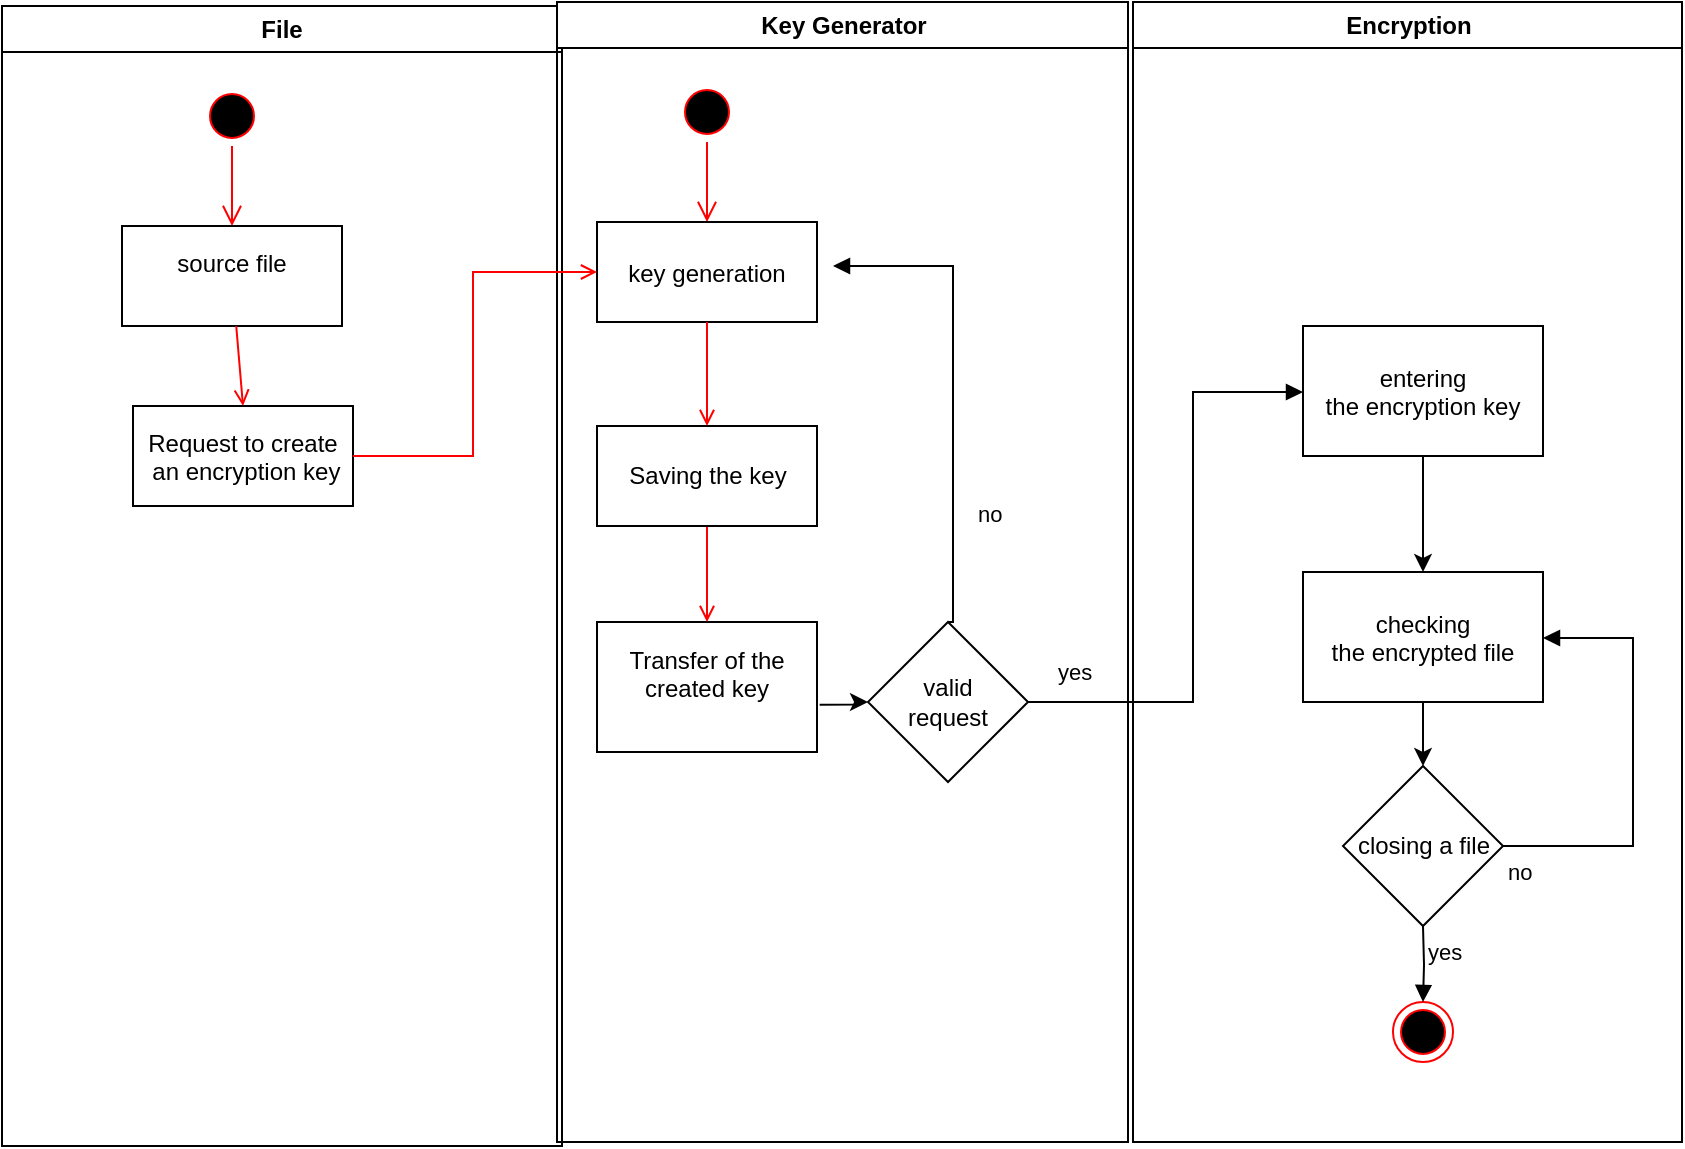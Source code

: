 <mxfile version="22.1.4" type="github">
  <diagram id="C5RBs43oDa-KdzZeNtuy" name="Page-1">
    <mxGraphModel dx="954" dy="671" grid="1" gridSize="10" guides="1" tooltips="1" connect="1" arrows="1" fold="1" page="1" pageScale="1" pageWidth="827" pageHeight="1169" math="0" shadow="0">
      <root>
        <mxCell id="WIyWlLk6GJQsqaUBKTNV-0" />
        <mxCell id="WIyWlLk6GJQsqaUBKTNV-1" parent="WIyWlLk6GJQsqaUBKTNV-0" />
        <mxCell id="95NwMhBH_6x6pLWJK6hw-0" value="File" style="swimlane;whiteSpace=wrap" vertex="1" parent="WIyWlLk6GJQsqaUBKTNV-1">
          <mxGeometry x="20" y="102" width="280" height="570" as="geometry">
            <mxRectangle x="290" y="140" width="100" height="30" as="alternateBounds" />
          </mxGeometry>
        </mxCell>
        <mxCell id="95NwMhBH_6x6pLWJK6hw-1" value="" style="ellipse;shape=startState;fillColor=#000000;strokeColor=#ff0000;" vertex="1" parent="95NwMhBH_6x6pLWJK6hw-0">
          <mxGeometry x="100" y="40" width="30" height="30" as="geometry" />
        </mxCell>
        <mxCell id="95NwMhBH_6x6pLWJK6hw-2" value="" style="edgeStyle=elbowEdgeStyle;elbow=horizontal;verticalAlign=bottom;endArrow=open;endSize=8;strokeColor=#FF0000;endFill=1;rounded=0" edge="1" parent="95NwMhBH_6x6pLWJK6hw-0" source="95NwMhBH_6x6pLWJK6hw-1" target="95NwMhBH_6x6pLWJK6hw-3">
          <mxGeometry x="100" y="40" as="geometry">
            <mxPoint x="115" y="110" as="targetPoint" />
          </mxGeometry>
        </mxCell>
        <mxCell id="95NwMhBH_6x6pLWJK6hw-3" value="source file&#xa;" style="" vertex="1" parent="95NwMhBH_6x6pLWJK6hw-0">
          <mxGeometry x="60" y="110" width="110" height="50" as="geometry" />
        </mxCell>
        <mxCell id="95NwMhBH_6x6pLWJK6hw-4" value="" style="endArrow=open;strokeColor=#FF0000;endFill=1;rounded=0;entryX=0.5;entryY=0;entryDx=0;entryDy=0;" edge="1" parent="95NwMhBH_6x6pLWJK6hw-0" source="95NwMhBH_6x6pLWJK6hw-3" target="95NwMhBH_6x6pLWJK6hw-5">
          <mxGeometry relative="1" as="geometry">
            <mxPoint x="115" y="220" as="targetPoint" />
          </mxGeometry>
        </mxCell>
        <mxCell id="95NwMhBH_6x6pLWJK6hw-5" value="Request to create&#xa; an encryption key" style="" vertex="1" parent="95NwMhBH_6x6pLWJK6hw-0">
          <mxGeometry x="65.5" y="200" width="110" height="50" as="geometry" />
        </mxCell>
        <mxCell id="95NwMhBH_6x6pLWJK6hw-6" value="Key Generator" style="swimlane;whiteSpace=wrap" vertex="1" parent="WIyWlLk6GJQsqaUBKTNV-1">
          <mxGeometry x="297.5" y="100" width="285.5" height="570" as="geometry" />
        </mxCell>
        <mxCell id="95NwMhBH_6x6pLWJK6hw-7" value="" style="ellipse;shape=startState;fillColor=#000000;strokeColor=#ff0000;" vertex="1" parent="95NwMhBH_6x6pLWJK6hw-6">
          <mxGeometry x="60" y="40" width="30" height="30" as="geometry" />
        </mxCell>
        <mxCell id="95NwMhBH_6x6pLWJK6hw-8" value="" style="edgeStyle=elbowEdgeStyle;elbow=horizontal;verticalAlign=bottom;endArrow=open;endSize=8;strokeColor=#FF0000;endFill=1;rounded=0" edge="1" parent="95NwMhBH_6x6pLWJK6hw-6" source="95NwMhBH_6x6pLWJK6hw-7" target="95NwMhBH_6x6pLWJK6hw-9">
          <mxGeometry x="40" y="20" as="geometry">
            <mxPoint x="55" y="90" as="targetPoint" />
          </mxGeometry>
        </mxCell>
        <mxCell id="95NwMhBH_6x6pLWJK6hw-9" value="key generation" style="" vertex="1" parent="95NwMhBH_6x6pLWJK6hw-6">
          <mxGeometry x="20" y="110" width="110" height="50" as="geometry" />
        </mxCell>
        <mxCell id="95NwMhBH_6x6pLWJK6hw-10" value="" style="endArrow=open;strokeColor=#FF0000;endFill=1;rounded=0;entryX=0.5;entryY=0;entryDx=0;entryDy=0;" edge="1" parent="95NwMhBH_6x6pLWJK6hw-6" source="95NwMhBH_6x6pLWJK6hw-9" target="95NwMhBH_6x6pLWJK6hw-14">
          <mxGeometry relative="1" as="geometry">
            <mxPoint x="75" y="205" as="targetPoint" />
          </mxGeometry>
        </mxCell>
        <mxCell id="95NwMhBH_6x6pLWJK6hw-11" value="" style="edgeStyle=orthogonalEdgeStyle;rounded=0;orthogonalLoop=1;jettySize=auto;html=1;exitX=1.012;exitY=0.636;exitDx=0;exitDy=0;exitPerimeter=0;" edge="1" parent="95NwMhBH_6x6pLWJK6hw-6" source="95NwMhBH_6x6pLWJK6hw-12" target="95NwMhBH_6x6pLWJK6hw-15">
          <mxGeometry relative="1" as="geometry" />
        </mxCell>
        <mxCell id="95NwMhBH_6x6pLWJK6hw-12" value="&#xa;&#xa;Transfer of the &#xa;created key&#xa;&#xa;&#xa;" style="" vertex="1" parent="95NwMhBH_6x6pLWJK6hw-6">
          <mxGeometry x="20" y="310" width="110" height="65" as="geometry" />
        </mxCell>
        <mxCell id="95NwMhBH_6x6pLWJK6hw-13" value="" style="endArrow=open;strokeColor=#FF0000;endFill=1;rounded=0;exitX=0.5;exitY=1;exitDx=0;exitDy=0;" edge="1" parent="95NwMhBH_6x6pLWJK6hw-6" source="95NwMhBH_6x6pLWJK6hw-14" target="95NwMhBH_6x6pLWJK6hw-12">
          <mxGeometry relative="1" as="geometry">
            <mxPoint x="75" y="270" as="sourcePoint" />
          </mxGeometry>
        </mxCell>
        <mxCell id="95NwMhBH_6x6pLWJK6hw-14" value="Saving the key&lt;br/&gt;" style="html=1;whiteSpace=wrap;" vertex="1" parent="95NwMhBH_6x6pLWJK6hw-6">
          <mxGeometry x="20" y="212" width="110" height="50" as="geometry" />
        </mxCell>
        <mxCell id="95NwMhBH_6x6pLWJK6hw-15" value="valid&lt;br&gt;request" style="rhombus;whiteSpace=wrap;html=1;" vertex="1" parent="95NwMhBH_6x6pLWJK6hw-6">
          <mxGeometry x="155.5" y="310" width="80" height="80" as="geometry" />
        </mxCell>
        <mxCell id="95NwMhBH_6x6pLWJK6hw-16" value="Encryption" style="swimlane;whiteSpace=wrap" vertex="1" parent="WIyWlLk6GJQsqaUBKTNV-1">
          <mxGeometry x="585.5" y="100" width="274.5" height="570" as="geometry" />
        </mxCell>
        <mxCell id="95NwMhBH_6x6pLWJK6hw-17" value="" style="edgeStyle=orthogonalEdgeStyle;rounded=0;orthogonalLoop=1;jettySize=auto;html=1;" edge="1" parent="95NwMhBH_6x6pLWJK6hw-16" source="95NwMhBH_6x6pLWJK6hw-18" target="95NwMhBH_6x6pLWJK6hw-21">
          <mxGeometry relative="1" as="geometry" />
        </mxCell>
        <mxCell id="95NwMhBH_6x6pLWJK6hw-18" value="&#xa;&#xa;&#xa;entering &#xa;the encryption key&#xa;&#xa;&#xa;" style="" vertex="1" parent="95NwMhBH_6x6pLWJK6hw-16">
          <mxGeometry x="85" y="162" width="120" height="65" as="geometry" />
        </mxCell>
        <mxCell id="95NwMhBH_6x6pLWJK6hw-19" value="" style="ellipse;shape=endState;fillColor=#000000;strokeColor=#ff0000" vertex="1" parent="95NwMhBH_6x6pLWJK6hw-16">
          <mxGeometry x="130" y="500" width="30" height="30" as="geometry" />
        </mxCell>
        <mxCell id="95NwMhBH_6x6pLWJK6hw-20" value="" style="edgeStyle=orthogonalEdgeStyle;rounded=0;orthogonalLoop=1;jettySize=auto;html=1;" edge="1" parent="95NwMhBH_6x6pLWJK6hw-16" source="95NwMhBH_6x6pLWJK6hw-21" target="95NwMhBH_6x6pLWJK6hw-22">
          <mxGeometry relative="1" as="geometry" />
        </mxCell>
        <mxCell id="95NwMhBH_6x6pLWJK6hw-21" value="checking &#xa;the encrypted file" style="" vertex="1" parent="95NwMhBH_6x6pLWJK6hw-16">
          <mxGeometry x="85" y="285" width="120" height="65" as="geometry" />
        </mxCell>
        <mxCell id="95NwMhBH_6x6pLWJK6hw-22" value="closing a file&lt;br/&gt;" style="rhombus;whiteSpace=wrap;html=1;" vertex="1" parent="95NwMhBH_6x6pLWJK6hw-16">
          <mxGeometry x="105" y="382" width="80" height="80" as="geometry" />
        </mxCell>
        <mxCell id="95NwMhBH_6x6pLWJK6hw-23" value="no" style="endArrow=block;endFill=1;html=1;edgeStyle=orthogonalEdgeStyle;align=left;verticalAlign=top;rounded=0;entryX=1;entryY=0.5;entryDx=0;entryDy=0;exitX=1;exitY=0.5;exitDx=0;exitDy=0;" edge="1" parent="95NwMhBH_6x6pLWJK6hw-16" source="95NwMhBH_6x6pLWJK6hw-22" target="95NwMhBH_6x6pLWJK6hw-21">
          <mxGeometry x="-1" relative="1" as="geometry">
            <mxPoint x="-160" y="392" as="sourcePoint" />
            <mxPoint y="392" as="targetPoint" />
            <Array as="points">
              <mxPoint x="250" y="422" />
              <mxPoint x="250" y="318" />
              <mxPoint x="205" y="318" />
            </Array>
          </mxGeometry>
        </mxCell>
        <mxCell id="95NwMhBH_6x6pLWJK6hw-24" value="" style="endArrow=open;strokeColor=#FF0000;endFill=1;rounded=0;entryX=0;entryY=0.5;entryDx=0;entryDy=0;exitX=1;exitY=0.5;exitDx=0;exitDy=0;" edge="1" parent="WIyWlLk6GJQsqaUBKTNV-1" source="95NwMhBH_6x6pLWJK6hw-5" target="95NwMhBH_6x6pLWJK6hw-9">
          <mxGeometry relative="1" as="geometry">
            <Array as="points">
              <mxPoint x="255.5" y="327" />
              <mxPoint x="255.5" y="235" />
            </Array>
          </mxGeometry>
        </mxCell>
        <mxCell id="95NwMhBH_6x6pLWJK6hw-25" value="no" style="endArrow=block;endFill=1;html=1;edgeStyle=orthogonalEdgeStyle;align=left;verticalAlign=top;rounded=0;exitX=0.5;exitY=0;exitDx=0;exitDy=0;" edge="1" parent="WIyWlLk6GJQsqaUBKTNV-1" source="95NwMhBH_6x6pLWJK6hw-15">
          <mxGeometry x="-0.414" y="-10" relative="1" as="geometry">
            <mxPoint x="355.5" y="332" as="sourcePoint" />
            <mxPoint x="435.5" y="232" as="targetPoint" />
            <Array as="points">
              <mxPoint x="495.5" y="232" />
            </Array>
            <mxPoint y="1" as="offset" />
          </mxGeometry>
        </mxCell>
        <mxCell id="95NwMhBH_6x6pLWJK6hw-26" value="yes" style="endArrow=block;endFill=1;html=1;edgeStyle=orthogonalEdgeStyle;align=left;verticalAlign=top;rounded=0;exitX=1;exitY=0.5;exitDx=0;exitDy=0;" edge="1" parent="WIyWlLk6GJQsqaUBKTNV-1" source="95NwMhBH_6x6pLWJK6hw-15" target="95NwMhBH_6x6pLWJK6hw-18">
          <mxGeometry x="-0.914" y="28" relative="1" as="geometry">
            <mxPoint x="355.5" y="402" as="sourcePoint" />
            <mxPoint x="625.5" y="302" as="targetPoint" />
            <Array as="points">
              <mxPoint x="615.5" y="450" />
              <mxPoint x="615.5" y="295" />
            </Array>
            <mxPoint as="offset" />
          </mxGeometry>
        </mxCell>
        <mxCell id="95NwMhBH_6x6pLWJK6hw-27" value="yes" style="endArrow=block;endFill=1;html=1;edgeStyle=orthogonalEdgeStyle;align=left;verticalAlign=top;rounded=0;entryX=0.5;entryY=0;entryDx=0;entryDy=0;" edge="1" parent="WIyWlLk6GJQsqaUBKTNV-1" target="95NwMhBH_6x6pLWJK6hw-19">
          <mxGeometry x="-1" relative="1" as="geometry">
            <mxPoint x="730.5" y="562" as="sourcePoint" />
            <mxPoint x="525.5" y="532" as="targetPoint" />
            <mxPoint as="offset" />
          </mxGeometry>
        </mxCell>
      </root>
    </mxGraphModel>
  </diagram>
</mxfile>
